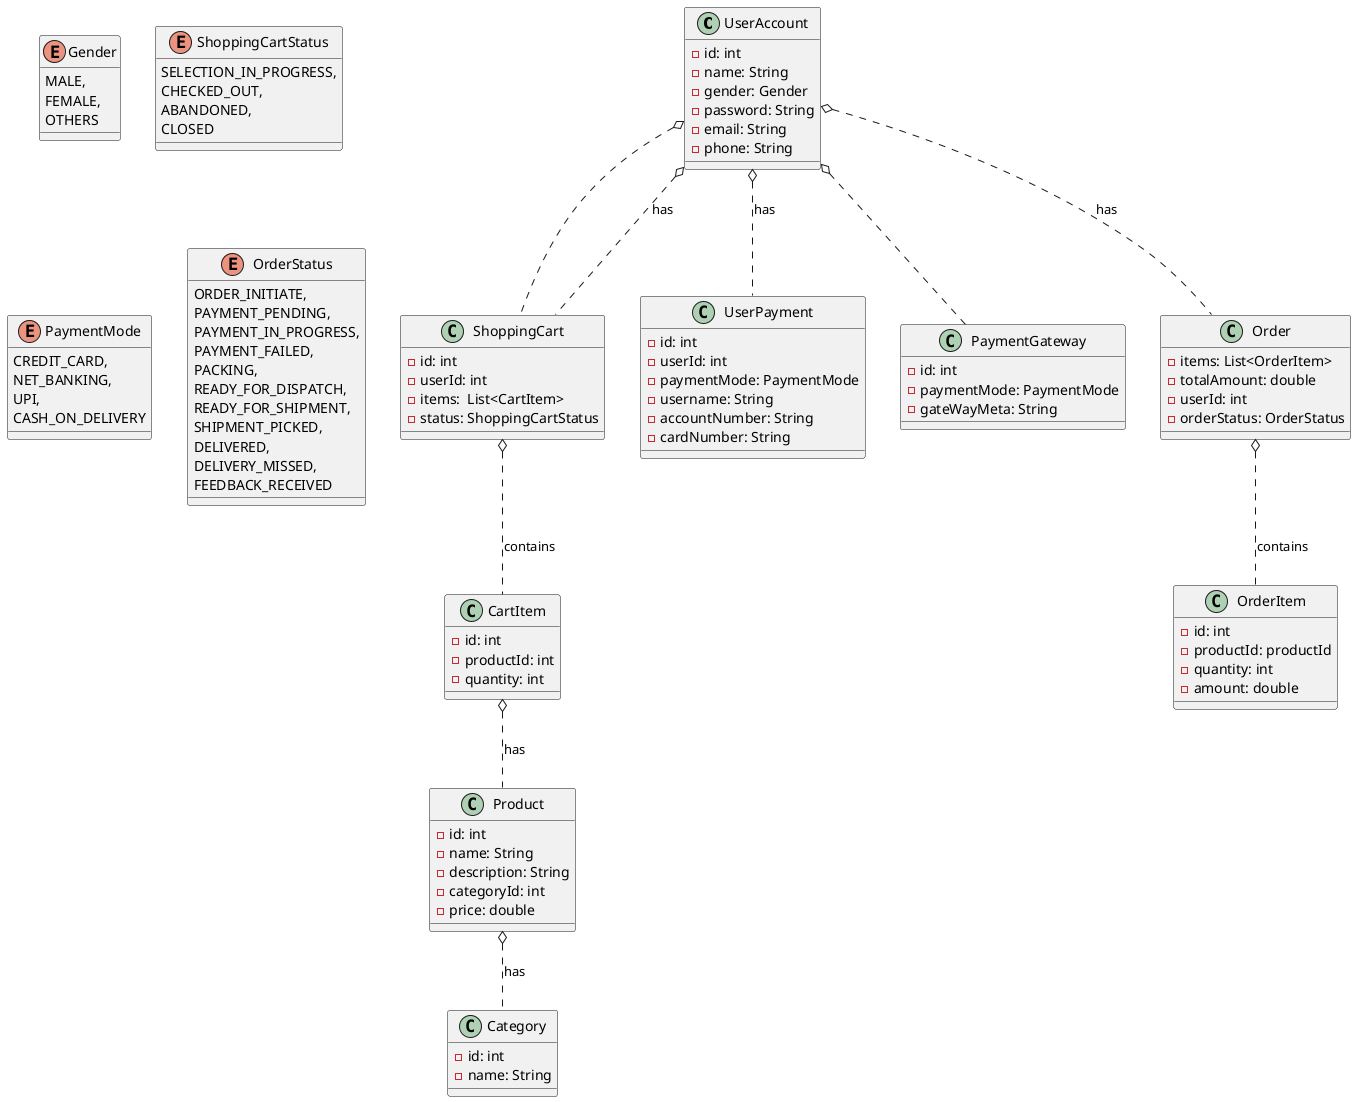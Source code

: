 @startuml
'https://plantuml.com/class-diagram

class UserAccount {
    - id: int
    - name: String
    - gender: Gender
    - password: String
    - email: String
    - phone: String
}

class Product {
    - id: int
    - name: String
    - description: String
    - categoryId: int
    - price: double
}

class CartItem {
    - id: int
    - productId: int
    - quantity: int
}

class ShoppingCart {
    - id: int
    - userId: int
    - items:  List<CartItem>
    - status: ShoppingCartStatus
}

class Category {
   - id: int
   - name: String
}

class UserPayment {
    - id: int
    - userId: int
    - paymentMode: PaymentMode
    - username: String
    - accountNumber: String
    - cardNumber: String
}

class PaymentGateway {
    - id: int
    - paymentMode: PaymentMode
    - gateWayMeta: String
}

class OrderItem {
    - id: int
    - productId: productId
    - quantity: int
    - amount: double
}

class Order {
    - items: List<OrderItem>
    - totalAmount: double
    - userId: int
    - orderStatus: OrderStatus
}

enum Gender {
    MALE,
    FEMALE,
    OTHERS
}

enum ShoppingCartStatus {
    SELECTION_IN_PROGRESS,
    CHECKED_OUT,
    ABANDONED,
    CLOSED
}

enum PaymentMode {
    CREDIT_CARD,
    NET_BANKING,
    UPI,
    CASH_ON_DELIVERY
}

enum OrderStatus {
    ORDER_INITIATE,
    PAYMENT_PENDING,
    PAYMENT_IN_PROGRESS,
    PAYMENT_FAILED,
    PACKING,
    READY_FOR_DISPATCH,
    READY_FOR_SHIPMENT,
    SHIPMENT_PICKED,
    DELIVERED,
    DELIVERY_MISSED,
    FEEDBACK_RECEIVED
}


UserAccount o.. UserPayment: has
UserAccount o.. PaymentGateway
UserAccount o.. ShoppingCart

ShoppingCart o.. CartItem: contains
CartItem o.. Product: has

Order o.. OrderItem: contains
UserAccount o.. ShoppingCart: has
UserAccount o.. Order: has

Product o.. Category: has

@enduml